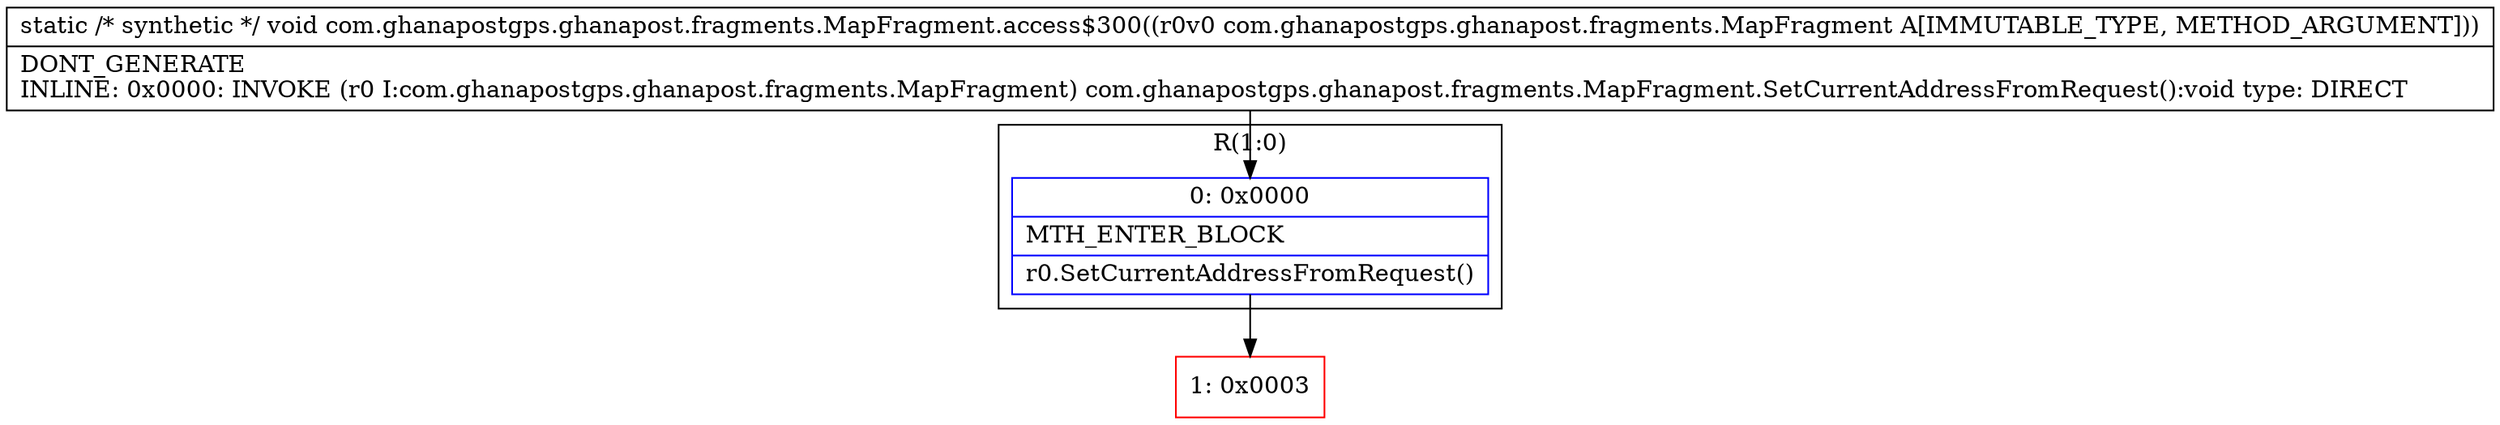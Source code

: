 digraph "CFG forcom.ghanapostgps.ghanapost.fragments.MapFragment.access$300(Lcom\/ghanapostgps\/ghanapost\/fragments\/MapFragment;)V" {
subgraph cluster_Region_305854619 {
label = "R(1:0)";
node [shape=record,color=blue];
Node_0 [shape=record,label="{0\:\ 0x0000|MTH_ENTER_BLOCK\l|r0.SetCurrentAddressFromRequest()\l}"];
}
Node_1 [shape=record,color=red,label="{1\:\ 0x0003}"];
MethodNode[shape=record,label="{static \/* synthetic *\/ void com.ghanapostgps.ghanapost.fragments.MapFragment.access$300((r0v0 com.ghanapostgps.ghanapost.fragments.MapFragment A[IMMUTABLE_TYPE, METHOD_ARGUMENT]))  | DONT_GENERATE\lINLINE: 0x0000: INVOKE  (r0 I:com.ghanapostgps.ghanapost.fragments.MapFragment) com.ghanapostgps.ghanapost.fragments.MapFragment.SetCurrentAddressFromRequest():void type: DIRECT\l}"];
MethodNode -> Node_0;
Node_0 -> Node_1;
}

